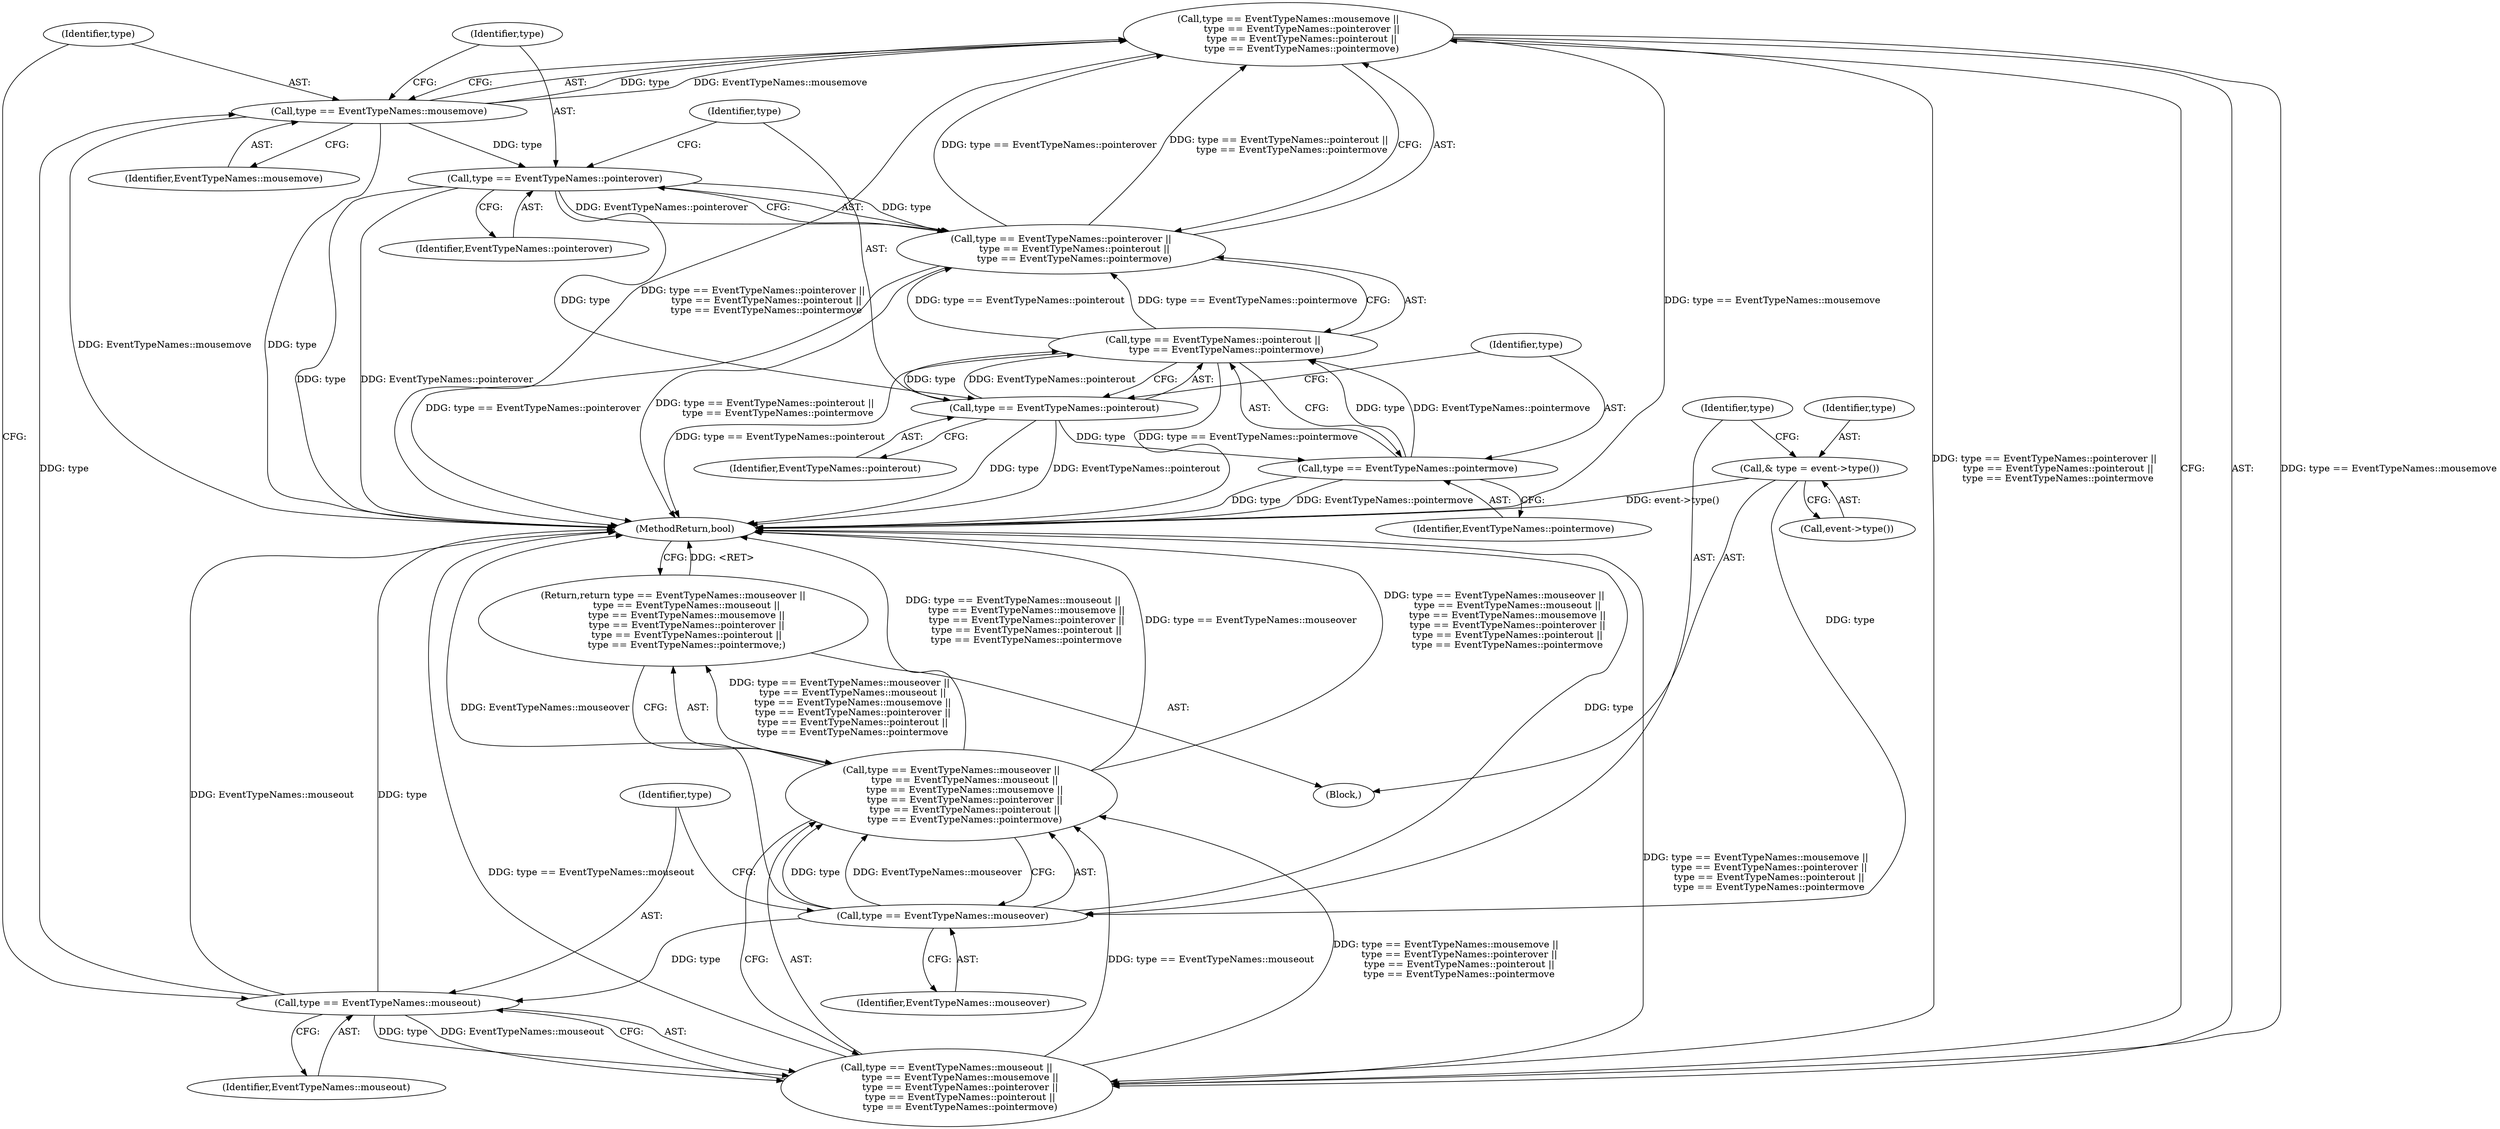 digraph "0_Chrome_74fce5949bdf05a92c2bc0bd98e6e3e977c55376_1@API" {
"1000136" [label="(Call,type == EventTypeNames::mousemove ||\n         type == EventTypeNames::pointerover ||\n         type == EventTypeNames::pointerout ||\n         type == EventTypeNames::pointermove)"];
"1000137" [label="(Call,type == EventTypeNames::mousemove)"];
"1000133" [label="(Call,type == EventTypeNames::mouseout)"];
"1000129" [label="(Call,type == EventTypeNames::mouseover)"];
"1000124" [label="(Call,& type = event->type())"];
"1000140" [label="(Call,type == EventTypeNames::pointerover ||\n         type == EventTypeNames::pointerout ||\n         type == EventTypeNames::pointermove)"];
"1000141" [label="(Call,type == EventTypeNames::pointerover)"];
"1000144" [label="(Call,type == EventTypeNames::pointerout ||\n         type == EventTypeNames::pointermove)"];
"1000145" [label="(Call,type == EventTypeNames::pointerout)"];
"1000148" [label="(Call,type == EventTypeNames::pointermove)"];
"1000132" [label="(Call,type == EventTypeNames::mouseout ||\n         type == EventTypeNames::mousemove ||\n         type == EventTypeNames::pointerover ||\n         type == EventTypeNames::pointerout ||\n         type == EventTypeNames::pointermove)"];
"1000128" [label="(Call,type == EventTypeNames::mouseover ||\n         type == EventTypeNames::mouseout ||\n         type == EventTypeNames::mousemove ||\n         type == EventTypeNames::pointerover ||\n         type == EventTypeNames::pointerout ||\n         type == EventTypeNames::pointermove)"];
"1000127" [label="(Return,return type == EventTypeNames::mouseover ||\n         type == EventTypeNames::mouseout ||\n         type == EventTypeNames::mousemove ||\n         type == EventTypeNames::pointerover ||\n         type == EventTypeNames::pointerout ||\n         type == EventTypeNames::pointermove;)"];
"1000141" [label="(Call,type == EventTypeNames::pointerover)"];
"1000142" [label="(Identifier,type)"];
"1000138" [label="(Identifier,type)"];
"1000140" [label="(Call,type == EventTypeNames::pointerover ||\n         type == EventTypeNames::pointerout ||\n         type == EventTypeNames::pointermove)"];
"1000103" [label="(Block,)"];
"1000136" [label="(Call,type == EventTypeNames::mousemove ||\n         type == EventTypeNames::pointerover ||\n         type == EventTypeNames::pointerout ||\n         type == EventTypeNames::pointermove)"];
"1000135" [label="(Identifier,EventTypeNames::mouseout)"];
"1000129" [label="(Call,type == EventTypeNames::mouseover)"];
"1000150" [label="(Identifier,EventTypeNames::pointermove)"];
"1000151" [label="(MethodReturn,bool)"];
"1000147" [label="(Identifier,EventTypeNames::pointerout)"];
"1000131" [label="(Identifier,EventTypeNames::mouseover)"];
"1000133" [label="(Call,type == EventTypeNames::mouseout)"];
"1000134" [label="(Identifier,type)"];
"1000145" [label="(Call,type == EventTypeNames::pointerout)"];
"1000149" [label="(Identifier,type)"];
"1000128" [label="(Call,type == EventTypeNames::mouseover ||\n         type == EventTypeNames::mouseout ||\n         type == EventTypeNames::mousemove ||\n         type == EventTypeNames::pointerover ||\n         type == EventTypeNames::pointerout ||\n         type == EventTypeNames::pointermove)"];
"1000126" [label="(Call,event->type())"];
"1000125" [label="(Identifier,type)"];
"1000132" [label="(Call,type == EventTypeNames::mouseout ||\n         type == EventTypeNames::mousemove ||\n         type == EventTypeNames::pointerover ||\n         type == EventTypeNames::pointerout ||\n         type == EventTypeNames::pointermove)"];
"1000139" [label="(Identifier,EventTypeNames::mousemove)"];
"1000137" [label="(Call,type == EventTypeNames::mousemove)"];
"1000127" [label="(Return,return type == EventTypeNames::mouseover ||\n         type == EventTypeNames::mouseout ||\n         type == EventTypeNames::mousemove ||\n         type == EventTypeNames::pointerover ||\n         type == EventTypeNames::pointerout ||\n         type == EventTypeNames::pointermove;)"];
"1000148" [label="(Call,type == EventTypeNames::pointermove)"];
"1000146" [label="(Identifier,type)"];
"1000130" [label="(Identifier,type)"];
"1000143" [label="(Identifier,EventTypeNames::pointerover)"];
"1000124" [label="(Call,& type = event->type())"];
"1000144" [label="(Call,type == EventTypeNames::pointerout ||\n         type == EventTypeNames::pointermove)"];
"1000136" -> "1000132"  [label="AST: "];
"1000136" -> "1000137"  [label="CFG: "];
"1000136" -> "1000140"  [label="CFG: "];
"1000137" -> "1000136"  [label="AST: "];
"1000140" -> "1000136"  [label="AST: "];
"1000132" -> "1000136"  [label="CFG: "];
"1000136" -> "1000151"  [label="DDG: type == EventTypeNames::pointerover ||\n         type == EventTypeNames::pointerout ||\n         type == EventTypeNames::pointermove"];
"1000136" -> "1000151"  [label="DDG: type == EventTypeNames::mousemove"];
"1000136" -> "1000132"  [label="DDG: type == EventTypeNames::mousemove"];
"1000136" -> "1000132"  [label="DDG: type == EventTypeNames::pointerover ||\n         type == EventTypeNames::pointerout ||\n         type == EventTypeNames::pointermove"];
"1000137" -> "1000136"  [label="DDG: type"];
"1000137" -> "1000136"  [label="DDG: EventTypeNames::mousemove"];
"1000140" -> "1000136"  [label="DDG: type == EventTypeNames::pointerover"];
"1000140" -> "1000136"  [label="DDG: type == EventTypeNames::pointerout ||\n         type == EventTypeNames::pointermove"];
"1000137" -> "1000139"  [label="CFG: "];
"1000138" -> "1000137"  [label="AST: "];
"1000139" -> "1000137"  [label="AST: "];
"1000142" -> "1000137"  [label="CFG: "];
"1000137" -> "1000151"  [label="DDG: EventTypeNames::mousemove"];
"1000137" -> "1000151"  [label="DDG: type"];
"1000133" -> "1000137"  [label="DDG: type"];
"1000137" -> "1000141"  [label="DDG: type"];
"1000133" -> "1000132"  [label="AST: "];
"1000133" -> "1000135"  [label="CFG: "];
"1000134" -> "1000133"  [label="AST: "];
"1000135" -> "1000133"  [label="AST: "];
"1000138" -> "1000133"  [label="CFG: "];
"1000132" -> "1000133"  [label="CFG: "];
"1000133" -> "1000151"  [label="DDG: type"];
"1000133" -> "1000151"  [label="DDG: EventTypeNames::mouseout"];
"1000133" -> "1000132"  [label="DDG: type"];
"1000133" -> "1000132"  [label="DDG: EventTypeNames::mouseout"];
"1000129" -> "1000133"  [label="DDG: type"];
"1000129" -> "1000128"  [label="AST: "];
"1000129" -> "1000131"  [label="CFG: "];
"1000130" -> "1000129"  [label="AST: "];
"1000131" -> "1000129"  [label="AST: "];
"1000134" -> "1000129"  [label="CFG: "];
"1000128" -> "1000129"  [label="CFG: "];
"1000129" -> "1000151"  [label="DDG: type"];
"1000129" -> "1000151"  [label="DDG: EventTypeNames::mouseover"];
"1000129" -> "1000128"  [label="DDG: type"];
"1000129" -> "1000128"  [label="DDG: EventTypeNames::mouseover"];
"1000124" -> "1000129"  [label="DDG: type"];
"1000124" -> "1000103"  [label="AST: "];
"1000124" -> "1000126"  [label="CFG: "];
"1000125" -> "1000124"  [label="AST: "];
"1000126" -> "1000124"  [label="AST: "];
"1000130" -> "1000124"  [label="CFG: "];
"1000124" -> "1000151"  [label="DDG: event->type()"];
"1000140" -> "1000141"  [label="CFG: "];
"1000140" -> "1000144"  [label="CFG: "];
"1000141" -> "1000140"  [label="AST: "];
"1000144" -> "1000140"  [label="AST: "];
"1000140" -> "1000151"  [label="DDG: type == EventTypeNames::pointerover"];
"1000140" -> "1000151"  [label="DDG: type == EventTypeNames::pointerout ||\n         type == EventTypeNames::pointermove"];
"1000141" -> "1000140"  [label="DDG: type"];
"1000141" -> "1000140"  [label="DDG: EventTypeNames::pointerover"];
"1000144" -> "1000140"  [label="DDG: type == EventTypeNames::pointerout"];
"1000144" -> "1000140"  [label="DDG: type == EventTypeNames::pointermove"];
"1000141" -> "1000143"  [label="CFG: "];
"1000142" -> "1000141"  [label="AST: "];
"1000143" -> "1000141"  [label="AST: "];
"1000146" -> "1000141"  [label="CFG: "];
"1000141" -> "1000151"  [label="DDG: type"];
"1000141" -> "1000151"  [label="DDG: EventTypeNames::pointerover"];
"1000141" -> "1000145"  [label="DDG: type"];
"1000144" -> "1000145"  [label="CFG: "];
"1000144" -> "1000148"  [label="CFG: "];
"1000145" -> "1000144"  [label="AST: "];
"1000148" -> "1000144"  [label="AST: "];
"1000144" -> "1000151"  [label="DDG: type == EventTypeNames::pointermove"];
"1000144" -> "1000151"  [label="DDG: type == EventTypeNames::pointerout"];
"1000145" -> "1000144"  [label="DDG: type"];
"1000145" -> "1000144"  [label="DDG: EventTypeNames::pointerout"];
"1000148" -> "1000144"  [label="DDG: type"];
"1000148" -> "1000144"  [label="DDG: EventTypeNames::pointermove"];
"1000145" -> "1000147"  [label="CFG: "];
"1000146" -> "1000145"  [label="AST: "];
"1000147" -> "1000145"  [label="AST: "];
"1000149" -> "1000145"  [label="CFG: "];
"1000145" -> "1000151"  [label="DDG: type"];
"1000145" -> "1000151"  [label="DDG: EventTypeNames::pointerout"];
"1000145" -> "1000148"  [label="DDG: type"];
"1000148" -> "1000150"  [label="CFG: "];
"1000149" -> "1000148"  [label="AST: "];
"1000150" -> "1000148"  [label="AST: "];
"1000148" -> "1000151"  [label="DDG: EventTypeNames::pointermove"];
"1000148" -> "1000151"  [label="DDG: type"];
"1000132" -> "1000128"  [label="AST: "];
"1000128" -> "1000132"  [label="CFG: "];
"1000132" -> "1000151"  [label="DDG: type == EventTypeNames::mouseout"];
"1000132" -> "1000151"  [label="DDG: type == EventTypeNames::mousemove ||\n         type == EventTypeNames::pointerover ||\n         type == EventTypeNames::pointerout ||\n         type == EventTypeNames::pointermove"];
"1000132" -> "1000128"  [label="DDG: type == EventTypeNames::mouseout"];
"1000132" -> "1000128"  [label="DDG: type == EventTypeNames::mousemove ||\n         type == EventTypeNames::pointerover ||\n         type == EventTypeNames::pointerout ||\n         type == EventTypeNames::pointermove"];
"1000128" -> "1000127"  [label="AST: "];
"1000127" -> "1000128"  [label="CFG: "];
"1000128" -> "1000151"  [label="DDG: type == EventTypeNames::mouseout ||\n         type == EventTypeNames::mousemove ||\n         type == EventTypeNames::pointerover ||\n         type == EventTypeNames::pointerout ||\n         type == EventTypeNames::pointermove"];
"1000128" -> "1000151"  [label="DDG: type == EventTypeNames::mouseover"];
"1000128" -> "1000151"  [label="DDG: type == EventTypeNames::mouseover ||\n         type == EventTypeNames::mouseout ||\n         type == EventTypeNames::mousemove ||\n         type == EventTypeNames::pointerover ||\n         type == EventTypeNames::pointerout ||\n         type == EventTypeNames::pointermove"];
"1000128" -> "1000127"  [label="DDG: type == EventTypeNames::mouseover ||\n         type == EventTypeNames::mouseout ||\n         type == EventTypeNames::mousemove ||\n         type == EventTypeNames::pointerover ||\n         type == EventTypeNames::pointerout ||\n         type == EventTypeNames::pointermove"];
"1000127" -> "1000103"  [label="AST: "];
"1000151" -> "1000127"  [label="CFG: "];
"1000127" -> "1000151"  [label="DDG: <RET>"];
}
